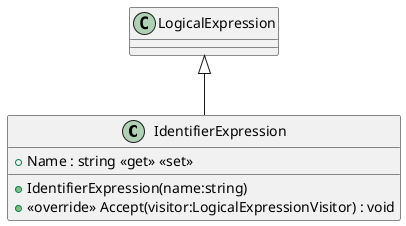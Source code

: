 @startuml
class IdentifierExpression {
    + IdentifierExpression(name:string)
    + Name : string <<get>> <<set>>
    + <<override>> Accept(visitor:LogicalExpressionVisitor) : void
}
LogicalExpression <|-- IdentifierExpression
@enduml
